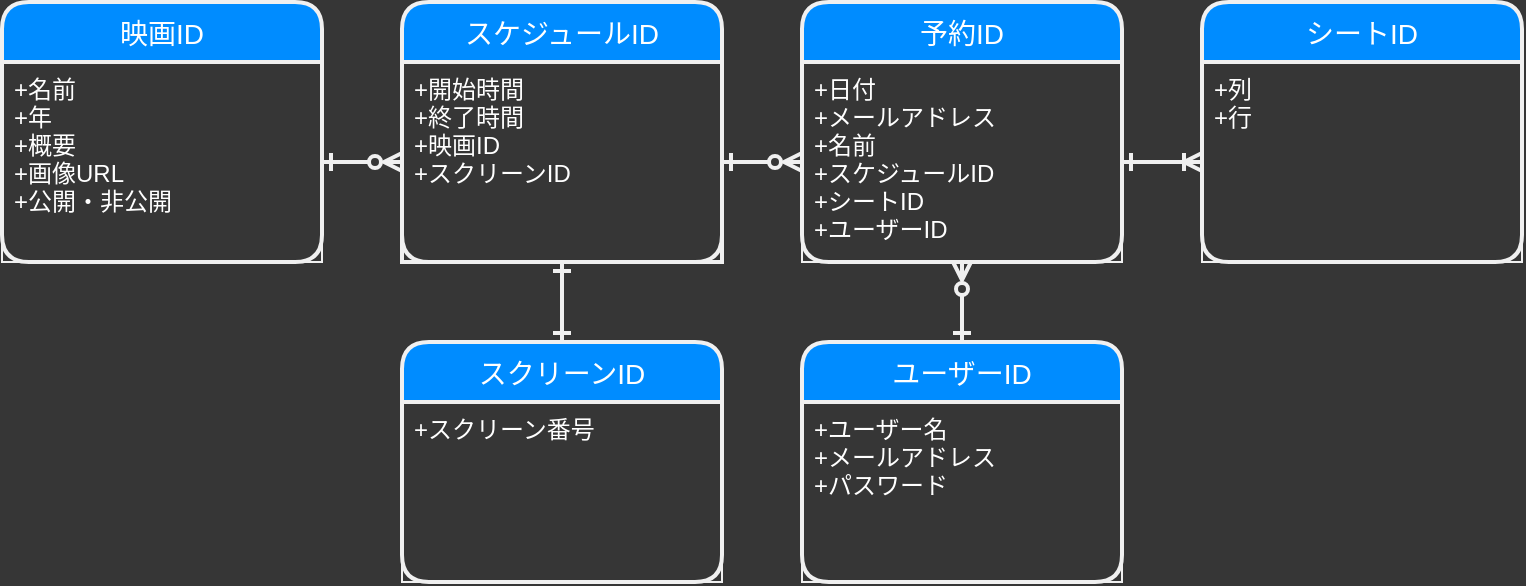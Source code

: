 <mxfile pages="1">
    <diagram id="TOyy_Wrj0YBWLKap4my-" name="Page-1">
        <mxGraphModel dx="1021" dy="421" grid="1" gridSize="10" guides="1" tooltips="1" connect="1" arrows="1" fold="1" page="1" pageScale="1" pageWidth="827" pageHeight="1169" background="#363636" math="0" shadow="0">
            <root>
                <mxCell id="0"/>
                <mxCell id="1" parent="0"/>
                <mxCell id="20" value="映画ID" style="swimlane;childLayout=stackLayout;horizontal=1;startSize=30;horizontalStack=0;fillColor=#008cff;fontColor=#FFFFFF;rounded=1;fontSize=14;fontStyle=0;strokeWidth=2;resizeParent=0;resizeLast=1;shadow=0;dashed=0;align=center;strokeColor=#F0F0F0;labelBackgroundColor=none;labelBorderColor=none;" parent="1" vertex="1">
                    <mxGeometry x="10" y="30" width="160" height="130" as="geometry"/>
                </mxCell>
                <mxCell id="21" value="+名前&#10;+年&#10;+概要&#10;+画像URL&#10;+公開・非公開" style="align=left;strokeColor=#F0F0F0;fillColor=none;spacingLeft=4;fontSize=12;verticalAlign=top;resizable=0;rotatable=0;part=1;fontColor=#FFFFFF;labelBackgroundColor=none;labelBorderColor=none;" parent="20" vertex="1">
                    <mxGeometry y="30" width="160" height="100" as="geometry"/>
                </mxCell>
                <mxCell id="22" value="シートID" style="swimlane;childLayout=stackLayout;horizontal=1;startSize=30;horizontalStack=0;fillColor=#008cff;fontColor=#FFFFFF;rounded=1;fontSize=14;fontStyle=0;strokeWidth=2;resizeParent=0;resizeLast=1;shadow=0;dashed=0;align=center;strokeColor=#F0F0F0;labelBackgroundColor=none;labelBorderColor=none;" parent="1" vertex="1">
                    <mxGeometry x="610" y="30" width="160" height="130" as="geometry">
                        <mxRectangle x="610" y="30" width="90" height="30" as="alternateBounds"/>
                    </mxGeometry>
                </mxCell>
                <mxCell id="23" value="+列&#10;+行" style="align=left;strokeColor=#F0F0F0;fillColor=none;spacingLeft=4;fontSize=12;verticalAlign=top;resizable=0;rotatable=0;part=1;fontColor=#FFFFFF;labelBackgroundColor=none;labelBorderColor=none;" parent="22" vertex="1">
                    <mxGeometry y="30" width="160" height="100" as="geometry"/>
                </mxCell>
                <mxCell id="47" value="予約ID" style="swimlane;childLayout=stackLayout;horizontal=1;startSize=30;horizontalStack=0;fillColor=#008cff;fontColor=#FFFFFF;rounded=1;fontSize=14;fontStyle=0;strokeWidth=2;resizeParent=0;resizeLast=1;shadow=0;dashed=0;align=center;strokeColor=#F0F0F0;labelBackgroundColor=none;labelBorderColor=none;" parent="1" vertex="1">
                    <mxGeometry x="410" y="30" width="160" height="130" as="geometry">
                        <mxRectangle x="60" y="420" width="50" height="40" as="alternateBounds"/>
                    </mxGeometry>
                </mxCell>
                <mxCell id="48" value="+日付&#10;+メールアドレス&#10;+名前&#10;+スケジュールID&#10;+シートID&#10;+ユーザーID" style="align=left;strokeColor=#F0F0F0;fillColor=none;spacingLeft=4;fontSize=12;verticalAlign=top;resizable=0;rotatable=0;part=1;fontColor=#FFFFFF;labelBackgroundColor=none;labelBorderColor=none;" parent="47" vertex="1">
                    <mxGeometry y="30" width="160" height="100" as="geometry"/>
                </mxCell>
                <mxCell id="49" value="スクリーンID" style="swimlane;childLayout=stackLayout;horizontal=1;startSize=30;horizontalStack=0;fillColor=#008cff;fontColor=#FFFFFF;rounded=1;fontSize=14;fontStyle=0;strokeWidth=2;resizeParent=0;resizeLast=1;shadow=0;dashed=0;align=center;strokeColor=#F0F0F0;labelBackgroundColor=none;labelBorderColor=none;" parent="1" vertex="1">
                    <mxGeometry x="210" y="200" width="160" height="120" as="geometry">
                        <mxRectangle x="60" y="420" width="50" height="40" as="alternateBounds"/>
                    </mxGeometry>
                </mxCell>
                <mxCell id="50" value="+スクリーン番号" style="align=left;strokeColor=#F0F0F0;fillColor=none;spacingLeft=4;fontSize=12;verticalAlign=top;resizable=0;rotatable=0;part=1;fontColor=#FFFFFF;labelBackgroundColor=none;labelBorderColor=none;" parent="49" vertex="1">
                    <mxGeometry y="30" width="160" height="90" as="geometry"/>
                </mxCell>
                <mxCell id="51" value="スケジュールID" style="swimlane;childLayout=stackLayout;horizontal=1;startSize=30;horizontalStack=0;fillColor=#008cff;fontColor=#FFFFFF;rounded=1;fontSize=14;fontStyle=0;strokeWidth=2;resizeParent=0;resizeLast=1;shadow=0;dashed=0;align=center;strokeColor=#F0F0F0;labelBackgroundColor=none;labelBorderColor=none;" parent="1" vertex="1">
                    <mxGeometry x="210" y="30" width="160" height="130" as="geometry">
                        <mxRectangle x="60" y="420" width="50" height="40" as="alternateBounds"/>
                    </mxGeometry>
                </mxCell>
                <mxCell id="52" value="+開始時間&#10;+終了時間&#10;+映画ID&#10;+スクリーンID" style="align=left;strokeColor=#F0F0F0;fillColor=none;spacingLeft=4;fontSize=12;verticalAlign=top;resizable=0;rotatable=0;part=1;strokeWidth=2;fontColor=#FFFFFF;labelBackgroundColor=none;labelBorderColor=none;" parent="51" vertex="1">
                    <mxGeometry y="30" width="160" height="100" as="geometry"/>
                </mxCell>
                <mxCell id="106" value="" style="edgeStyle=none;rounded=0;startArrow=ERone;startFill=0;endArrow=ERone;endFill=0;endSize=6;targetPerimeterSpacing=0;strokeColor=#F0F0F0;strokeWidth=2;fontColor=#FFFFFF;labelBackgroundColor=none;labelBorderColor=none;" edge="1" parent="1" source="52" target="49">
                    <mxGeometry relative="1" as="geometry"/>
                </mxCell>
                <mxCell id="112" value="" style="edgeStyle=none;rounded=0;entryX=0.5;entryY=1;entryDx=0;entryDy=0;startArrow=ERone;startFill=0;endArrow=ERzeroToMany;endFill=0;endSize=6;targetPerimeterSpacing=0;strokeColor=#F0F0F0;strokeWidth=2;fontColor=#FFFFFF;labelBackgroundColor=none;labelBorderColor=none;" edge="1" parent="1" source="37" target="48">
                    <mxGeometry relative="1" as="geometry"/>
                </mxCell>
                <mxCell id="37" value="ユーザーID" style="swimlane;childLayout=stackLayout;horizontal=1;startSize=30;horizontalStack=0;fillColor=#008cff;fontColor=#FFFFFF;rounded=1;fontSize=14;fontStyle=0;strokeWidth=2;resizeParent=0;resizeLast=1;shadow=0;dashed=0;align=center;strokeColor=#F0F0F0;labelBackgroundColor=none;labelBorderColor=none;" parent="1" vertex="1">
                    <mxGeometry x="410" y="200" width="160" height="120" as="geometry">
                        <mxRectangle x="60" y="420" width="50" height="40" as="alternateBounds"/>
                    </mxGeometry>
                </mxCell>
                <mxCell id="38" value="+ユーザー名&#10;+メールアドレス&#10;+パスワード" style="align=left;strokeColor=#F0F0F0;fillColor=none;spacingLeft=4;fontSize=12;verticalAlign=top;resizable=0;rotatable=0;part=1;fontColor=#FFFFFF;labelBackgroundColor=none;labelBorderColor=none;" parent="37" vertex="1">
                    <mxGeometry y="30" width="160" height="90" as="geometry"/>
                </mxCell>
                <mxCell id="109" value="" style="edgeStyle=none;rounded=0;entryX=0;entryY=0.5;entryDx=0;entryDy=0;startArrow=ERone;startFill=0;endArrow=ERzeroToMany;endFill=0;endSize=6;targetPerimeterSpacing=0;strokeColor=#F0F0F0;strokeWidth=2;exitX=1;exitY=0.5;exitDx=0;exitDy=0;fontColor=#FFFFFF;labelBackgroundColor=none;labelBorderColor=none;" edge="1" parent="1" source="52" target="48">
                    <mxGeometry relative="1" as="geometry">
                        <mxPoint x="390" y="94" as="sourcePoint"/>
                    </mxGeometry>
                </mxCell>
                <mxCell id="110" value="" style="edgeStyle=none;rounded=0;entryX=1;entryY=0.5;entryDx=0;entryDy=0;startArrow=ERoneToMany;startFill=0;endArrow=ERone;endFill=0;endSize=6;targetPerimeterSpacing=0;strokeColor=#F0F0F0;strokeWidth=2;exitX=0;exitY=0.5;exitDx=0;exitDy=0;fontColor=#FFFFFF;labelBackgroundColor=none;labelBorderColor=none;" edge="1" parent="1" source="23" target="48">
                    <mxGeometry relative="1" as="geometry">
                        <mxPoint x="630" y="105" as="sourcePoint"/>
                    </mxGeometry>
                </mxCell>
                <mxCell id="115" value="" style="edgeStyle=none;rounded=0;entryX=0;entryY=0.5;entryDx=0;entryDy=0;startArrow=ERone;startFill=0;endArrow=ERzeroToMany;endFill=0;endSize=6;targetPerimeterSpacing=0;strokeColor=#F0F0F0;strokeWidth=2;fontColor=#FFFFFF;labelBackgroundColor=none;labelBorderColor=none;" edge="1" parent="1" source="21" target="52">
                    <mxGeometry relative="1" as="geometry"/>
                </mxCell>
            </root>
        </mxGraphModel>
    </diagram>
</mxfile>